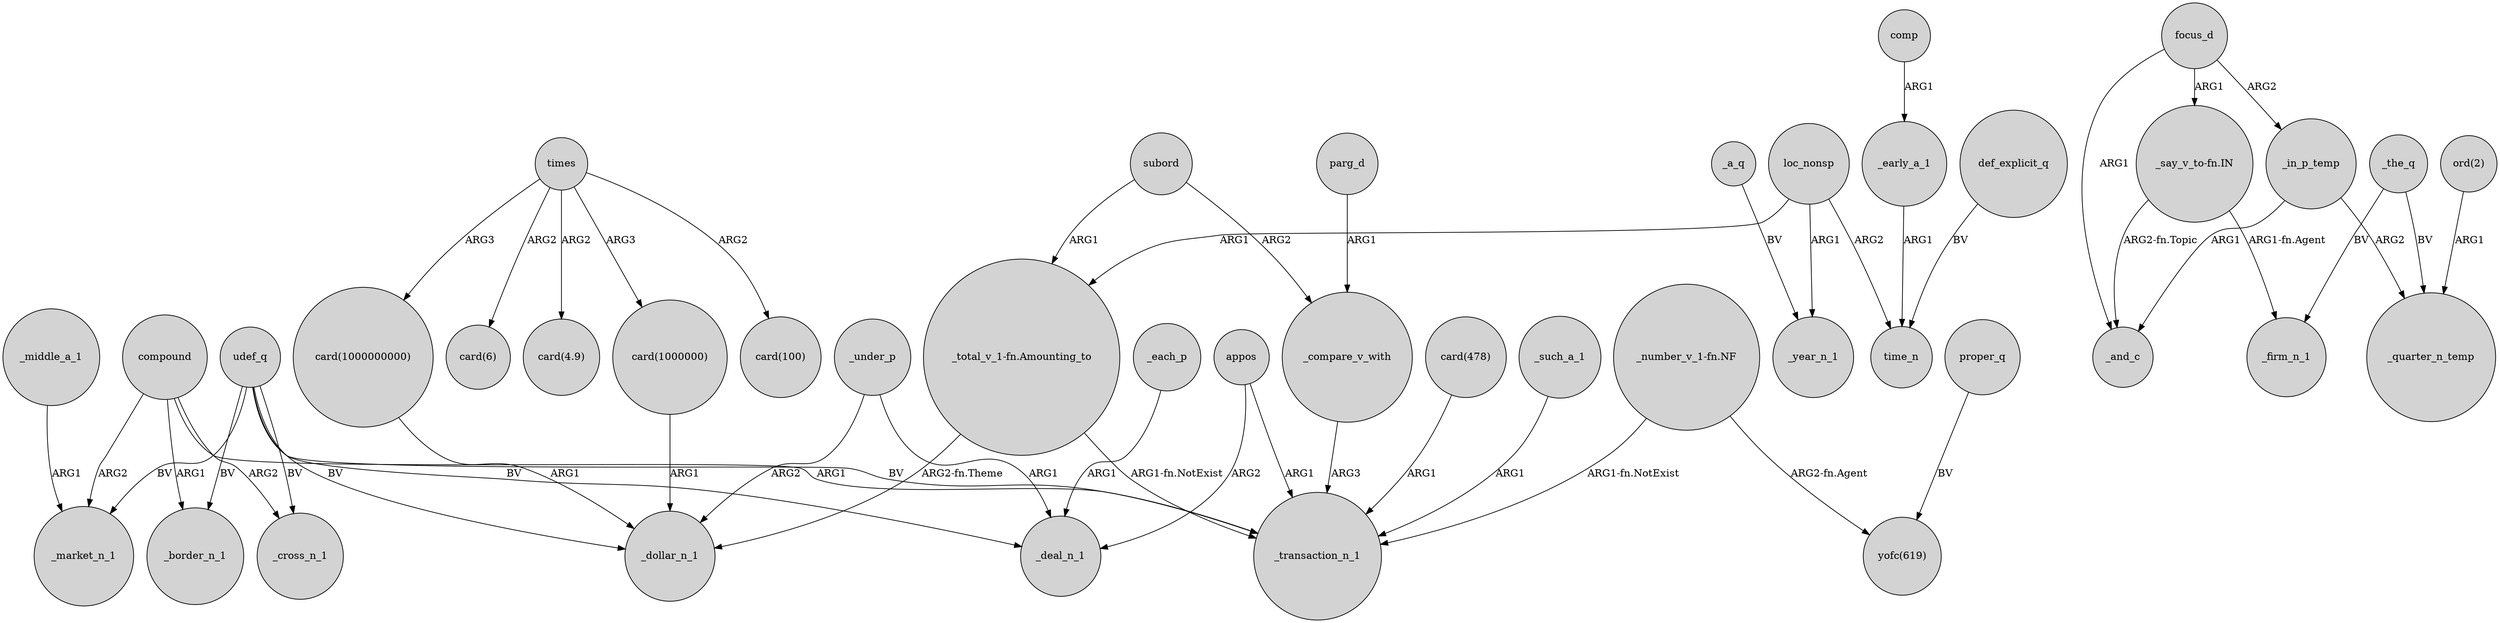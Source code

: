 digraph {
	node [shape=circle style=filled]
	compound -> _market_n_1 [label=ARG2]
	udef_q -> _border_n_1 [label=BV]
	"card(1000000)" -> _dollar_n_1 [label=ARG1]
	focus_d -> _in_p_temp [label=ARG2]
	times -> "card(100)" [label=ARG2]
	def_explicit_q -> time_n [label=BV]
	_in_p_temp -> _and_c [label=ARG1]
	_under_p -> _deal_n_1 [label=ARG1]
	loc_nonsp -> _year_n_1 [label=ARG1]
	_compare_v_with -> _transaction_n_1 [label=ARG3]
	_the_q -> _quarter_n_temp [label=BV]
	"ord(2)" -> _quarter_n_temp [label=ARG1]
	compound -> _cross_n_1 [label=ARG2]
	parg_d -> _compare_v_with [label=ARG1]
	"_say_v_to-fn.IN" -> _firm_n_1 [label="ARG1-fn.Agent"]
	times -> "card(6)" [label=ARG2]
	udef_q -> _market_n_1 [label=BV]
	"card(478)" -> _transaction_n_1 [label=ARG1]
	times -> "card(4.9)" [label=ARG2]
	_in_p_temp -> _quarter_n_temp [label=ARG2]
	subord -> "_total_v_1-fn.Amounting_to" [label=ARG1]
	loc_nonsp -> time_n [label=ARG2]
	times -> "card(1000000000)" [label=ARG3]
	udef_q -> _cross_n_1 [label=BV]
	appos -> _transaction_n_1 [label=ARG1]
	compound -> _border_n_1 [label=ARG1]
	times -> "card(1000000)" [label=ARG3]
	_under_p -> _dollar_n_1 [label=ARG2]
	udef_q -> _transaction_n_1 [label=BV]
	"_say_v_to-fn.IN" -> _and_c [label="ARG2-fn.Topic"]
	focus_d -> _and_c [label=ARG1]
	"_number_v_1-fn.NF" -> _transaction_n_1 [label="ARG1-fn.NotExist"]
	proper_q -> "yofc(619)" [label=BV]
	udef_q -> _deal_n_1 [label=BV]
	compound -> _transaction_n_1 [label=ARG1]
	loc_nonsp -> "_total_v_1-fn.Amounting_to" [label=ARG1]
	_the_q -> _firm_n_1 [label=BV]
	_early_a_1 -> time_n [label=ARG1]
	subord -> _compare_v_with [label=ARG2]
	_a_q -> _year_n_1 [label=BV]
	appos -> _deal_n_1 [label=ARG2]
	_middle_a_1 -> _market_n_1 [label=ARG1]
	"card(1000000000)" -> _dollar_n_1 [label=ARG1]
	"_total_v_1-fn.Amounting_to" -> _transaction_n_1 [label="ARG1-fn.NotExist"]
	_each_p -> _deal_n_1 [label=ARG1]
	"_total_v_1-fn.Amounting_to" -> _dollar_n_1 [label="ARG2-fn.Theme"]
	comp -> _early_a_1 [label=ARG1]
	udef_q -> _dollar_n_1 [label=BV]
	focus_d -> "_say_v_to-fn.IN" [label=ARG1]
	_such_a_1 -> _transaction_n_1 [label=ARG1]
	"_number_v_1-fn.NF" -> "yofc(619)" [label="ARG2-fn.Agent"]
}

